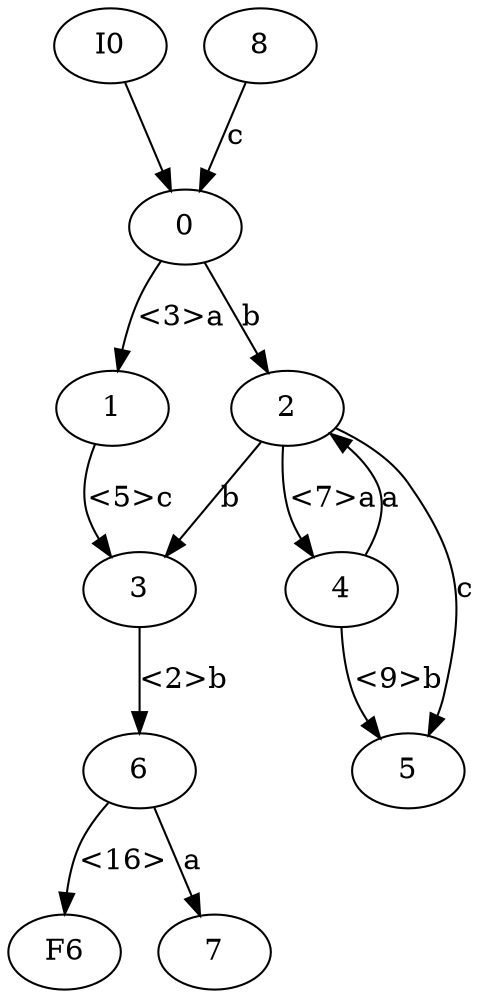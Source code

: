 digraph
{
  vcsn_context = "lal(abc), z"
  I0 -> 0
  0 -> 1 [label = "<3>a"]
  0 -> 2 [label = "b"]
  1 -> 3 [label = "<5>c"]
  2 -> 3 [label = "b"]
  2 -> 4 [label = "<7>a"]
  2 -> 5 [label = "c"]
  3 -> 6 [label = "<2>b"]
  4 -> 2 [label = "a"]
  4 -> 5 [label = "<9>b"]
  6 -> F6 [label = "<16>"]
  6 -> 7 [label = "a"]
  8 -> 0 [label = "c"]
}